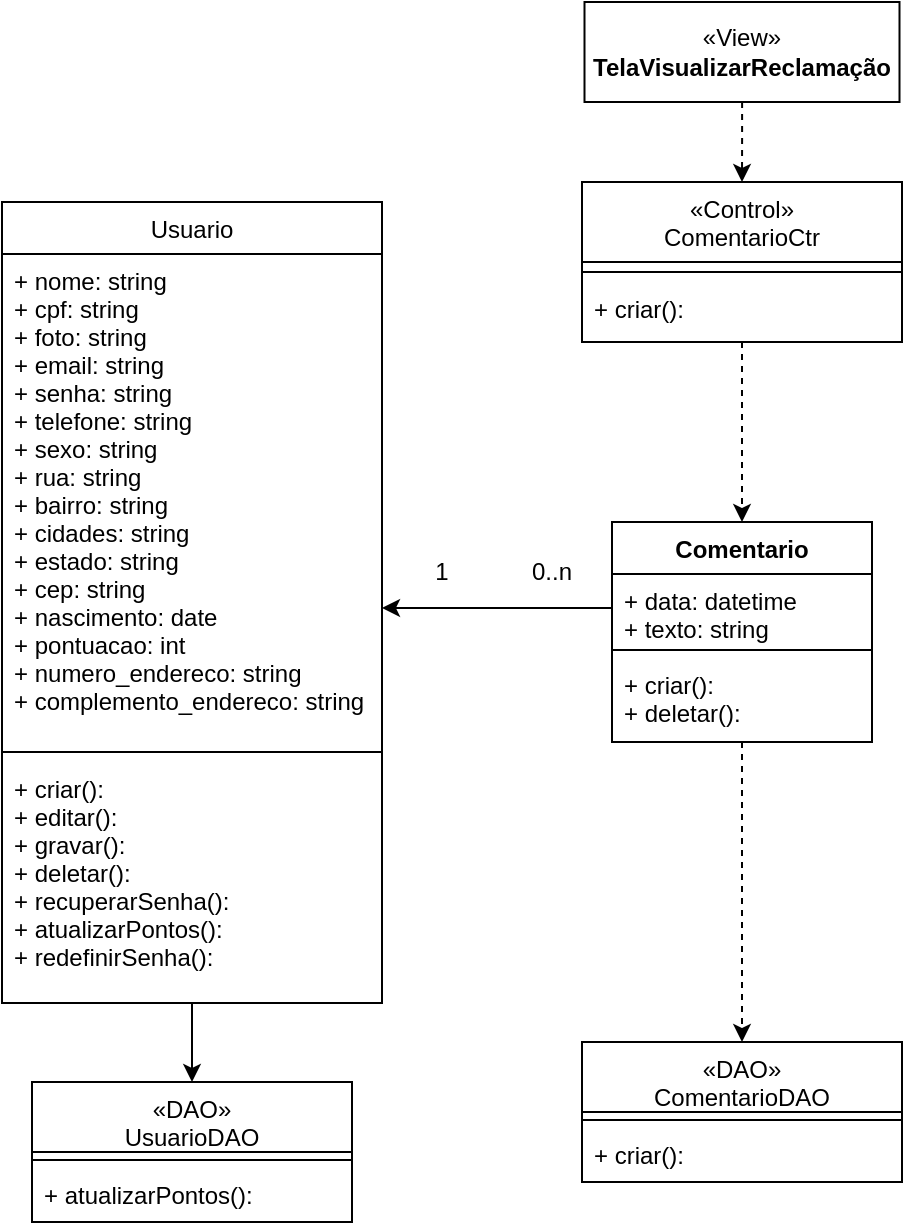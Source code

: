 <mxfile version="24.7.17">
  <diagram name="Página-1" id="D1V4fL8z4820-0BU6d7k">
    <mxGraphModel dx="955" dy="475" grid="1" gridSize="10" guides="1" tooltips="1" connect="1" arrows="1" fold="1" page="1" pageScale="1" pageWidth="827" pageHeight="1169" math="0" shadow="0">
      <root>
        <mxCell id="0" />
        <mxCell id="1" parent="0" />
        <mxCell id="LMex-cNDRAr9as4ZC1uz-26" style="edgeStyle=orthogonalEdgeStyle;rounded=0;orthogonalLoop=1;jettySize=auto;html=1;entryX=0.5;entryY=0;entryDx=0;entryDy=0;dashed=1;" parent="1" source="LMex-cNDRAr9as4ZC1uz-27" target="LMex-cNDRAr9as4ZC1uz-29" edge="1">
          <mxGeometry relative="1" as="geometry">
            <mxPoint x="630" y="155" as="targetPoint" />
          </mxGeometry>
        </mxCell>
        <mxCell id="LMex-cNDRAr9as4ZC1uz-27" value="«View»&lt;br&gt;&lt;b&gt;TelaVisualizarReclamação&lt;br&gt;&lt;/b&gt;" style="html=1;whiteSpace=wrap;" parent="1" vertex="1">
          <mxGeometry x="481.25" y="90" width="157.5" height="50" as="geometry" />
        </mxCell>
        <mxCell id="LMex-cNDRAr9as4ZC1uz-28" style="edgeStyle=orthogonalEdgeStyle;rounded=0;orthogonalLoop=1;jettySize=auto;html=1;dashed=1;entryX=0.5;entryY=0;entryDx=0;entryDy=0;" parent="1" source="LMex-cNDRAr9as4ZC1uz-29" target="LMex-cNDRAr9as4ZC1uz-41" edge="1">
          <mxGeometry relative="1" as="geometry">
            <mxPoint x="560" y="400" as="targetPoint" />
          </mxGeometry>
        </mxCell>
        <mxCell id="LMex-cNDRAr9as4ZC1uz-29" value="«Control»&#xa;ComentarioCtr" style="swimlane;fontStyle=0;align=center;verticalAlign=top;childLayout=stackLayout;horizontal=1;startSize=40;horizontalStack=0;resizeParent=1;resizeLast=0;collapsible=1;marginBottom=0;rounded=0;shadow=0;strokeWidth=1;" parent="1" vertex="1">
          <mxGeometry x="480" y="180" width="160" height="80" as="geometry">
            <mxRectangle x="340" y="380" width="170" height="26" as="alternateBounds" />
          </mxGeometry>
        </mxCell>
        <mxCell id="LMex-cNDRAr9as4ZC1uz-30" value="" style="line;html=1;strokeWidth=1;align=left;verticalAlign=middle;spacingTop=-1;spacingLeft=3;spacingRight=3;rotatable=0;labelPosition=right;points=[];portConstraint=eastwest;" parent="LMex-cNDRAr9as4ZC1uz-29" vertex="1">
          <mxGeometry y="40" width="160" height="10" as="geometry" />
        </mxCell>
        <mxCell id="LMex-cNDRAr9as4ZC1uz-31" value="+ criar():" style="text;align=left;verticalAlign=top;spacingLeft=4;spacingRight=4;overflow=hidden;rotatable=0;points=[[0,0.5],[1,0.5]];portConstraint=eastwest;" parent="LMex-cNDRAr9as4ZC1uz-29" vertex="1">
          <mxGeometry y="50" width="160" height="30" as="geometry" />
        </mxCell>
        <mxCell id="LMex-cNDRAr9as4ZC1uz-32" style="edgeStyle=orthogonalEdgeStyle;rounded=0;orthogonalLoop=1;jettySize=auto;html=1;entryX=0.5;entryY=0;entryDx=0;entryDy=0;dashed=1;exitX=0.5;exitY=1;exitDx=0;exitDy=0;" parent="1" source="LMex-cNDRAr9as4ZC1uz-41" target="LMex-cNDRAr9as4ZC1uz-38" edge="1">
          <mxGeometry relative="1" as="geometry">
            <mxPoint x="507" y="490" as="sourcePoint" />
          </mxGeometry>
        </mxCell>
        <mxCell id="LMex-cNDRAr9as4ZC1uz-33" value="0..n" style="text;html=1;align=center;verticalAlign=middle;whiteSpace=wrap;rounded=0;" parent="1" vertex="1">
          <mxGeometry x="435" y="360" width="60" height="30" as="geometry" />
        </mxCell>
        <mxCell id="LMex-cNDRAr9as4ZC1uz-34" value="1" style="text;html=1;align=center;verticalAlign=middle;whiteSpace=wrap;rounded=0;" parent="1" vertex="1">
          <mxGeometry x="380" y="360" width="60" height="30" as="geometry" />
        </mxCell>
        <mxCell id="LMex-cNDRAr9as4ZC1uz-35" value="«DAO»&#xa;UsuarioDAO&#xa;" style="swimlane;fontStyle=0;align=center;verticalAlign=top;childLayout=stackLayout;horizontal=1;startSize=35;horizontalStack=0;resizeParent=1;resizeLast=0;collapsible=1;marginBottom=0;rounded=0;shadow=0;strokeWidth=1;" parent="1" vertex="1">
          <mxGeometry x="205" y="630" width="160" height="70" as="geometry">
            <mxRectangle x="340" y="380" width="170" height="26" as="alternateBounds" />
          </mxGeometry>
        </mxCell>
        <mxCell id="LMex-cNDRAr9as4ZC1uz-36" value="" style="line;html=1;strokeWidth=1;align=left;verticalAlign=middle;spacingTop=-1;spacingLeft=3;spacingRight=3;rotatable=0;labelPosition=right;points=[];portConstraint=eastwest;" parent="LMex-cNDRAr9as4ZC1uz-35" vertex="1">
          <mxGeometry y="35" width="160" height="8" as="geometry" />
        </mxCell>
        <mxCell id="LMex-cNDRAr9as4ZC1uz-37" value="+ atualizarPontos():" style="text;align=left;verticalAlign=top;spacingLeft=4;spacingRight=4;overflow=hidden;rotatable=0;points=[[0,0.5],[1,0.5]];portConstraint=eastwest;" parent="LMex-cNDRAr9as4ZC1uz-35" vertex="1">
          <mxGeometry y="43" width="160" height="27" as="geometry" />
        </mxCell>
        <mxCell id="LMex-cNDRAr9as4ZC1uz-38" value="«DAO»&#xa;ComentarioDAO&#xa;" style="swimlane;fontStyle=0;align=center;verticalAlign=top;childLayout=stackLayout;horizontal=1;startSize=35;horizontalStack=0;resizeParent=1;resizeLast=0;collapsible=1;marginBottom=0;rounded=0;shadow=0;strokeWidth=1;" parent="1" vertex="1">
          <mxGeometry x="480" y="610" width="160" height="70" as="geometry">
            <mxRectangle x="340" y="380" width="170" height="26" as="alternateBounds" />
          </mxGeometry>
        </mxCell>
        <mxCell id="LMex-cNDRAr9as4ZC1uz-39" value="" style="line;html=1;strokeWidth=1;align=left;verticalAlign=middle;spacingTop=-1;spacingLeft=3;spacingRight=3;rotatable=0;labelPosition=right;points=[];portConstraint=eastwest;" parent="LMex-cNDRAr9as4ZC1uz-38" vertex="1">
          <mxGeometry y="35" width="160" height="8" as="geometry" />
        </mxCell>
        <mxCell id="LMex-cNDRAr9as4ZC1uz-40" value="+ criar():&#xa;" style="text;align=left;verticalAlign=top;spacingLeft=4;spacingRight=4;overflow=hidden;rotatable=0;points=[[0,0.5],[1,0.5]];portConstraint=eastwest;" parent="LMex-cNDRAr9as4ZC1uz-38" vertex="1">
          <mxGeometry y="43" width="160" height="27" as="geometry" />
        </mxCell>
        <mxCell id="LMex-cNDRAr9as4ZC1uz-41" value="Comentario" style="swimlane;fontStyle=1;align=center;verticalAlign=top;childLayout=stackLayout;horizontal=1;startSize=26;horizontalStack=0;resizeParent=1;resizeParentMax=0;resizeLast=0;collapsible=1;marginBottom=0;whiteSpace=wrap;html=1;" parent="1" vertex="1">
          <mxGeometry x="495" y="350" width="130" height="110" as="geometry" />
        </mxCell>
        <mxCell id="LMex-cNDRAr9as4ZC1uz-42" value="+ data: datetime&lt;br&gt;+ texto: string" style="text;strokeColor=none;fillColor=none;align=left;verticalAlign=top;spacingLeft=4;spacingRight=4;overflow=hidden;rotatable=0;points=[[0,0.5],[1,0.5]];portConstraint=eastwest;whiteSpace=wrap;html=1;" parent="LMex-cNDRAr9as4ZC1uz-41" vertex="1">
          <mxGeometry y="26" width="130" height="34" as="geometry" />
        </mxCell>
        <mxCell id="LMex-cNDRAr9as4ZC1uz-43" value="" style="line;strokeWidth=1;fillColor=none;align=left;verticalAlign=middle;spacingTop=-1;spacingLeft=3;spacingRight=3;rotatable=0;labelPosition=right;points=[];portConstraint=eastwest;strokeColor=inherit;" parent="LMex-cNDRAr9as4ZC1uz-41" vertex="1">
          <mxGeometry y="60" width="130" height="8" as="geometry" />
        </mxCell>
        <mxCell id="LMex-cNDRAr9as4ZC1uz-44" value="+ criar():&#xa;+ deletar(): " style="text;align=left;verticalAlign=top;spacingLeft=4;spacingRight=4;overflow=hidden;rotatable=0;points=[[0,0.5],[1,0.5]];portConstraint=eastwest;" parent="LMex-cNDRAr9as4ZC1uz-41" vertex="1">
          <mxGeometry y="68" width="130" height="42" as="geometry" />
        </mxCell>
        <mxCell id="LMex-cNDRAr9as4ZC1uz-45" style="edgeStyle=orthogonalEdgeStyle;rounded=0;orthogonalLoop=1;jettySize=auto;html=1;exitX=0.5;exitY=1;exitDx=0;exitDy=0;entryX=0.5;entryY=0;entryDx=0;entryDy=0;" parent="1" source="LMex-cNDRAr9as4ZC1uz-46" target="LMex-cNDRAr9as4ZC1uz-35" edge="1">
          <mxGeometry relative="1" as="geometry" />
        </mxCell>
        <mxCell id="LMex-cNDRAr9as4ZC1uz-46" value="Usuario" style="swimlane;fontStyle=0;align=center;verticalAlign=top;childLayout=stackLayout;horizontal=1;startSize=26;horizontalStack=0;resizeParent=1;resizeLast=0;collapsible=1;marginBottom=0;rounded=0;shadow=0;strokeWidth=1;" parent="1" vertex="1">
          <mxGeometry x="190" y="190" width="190" height="400.5" as="geometry">
            <mxRectangle x="340" y="380" width="170" height="26" as="alternateBounds" />
          </mxGeometry>
        </mxCell>
        <mxCell id="LMex-cNDRAr9as4ZC1uz-47" value="+ nome: string&#xa;+ cpf: string&#xa;+ foto: string&#xa;+ email: string&#xa;+ senha: string&#xa;+ telefone: string&#xa;+ sexo: string&#xa;+ rua: string&#xa;+ bairro: string&#xa;+ cidades: string&#xa;+ estado: string&#xa;+ cep: string&#xa;+ nascimento: date&#xa;+ pontuacao: int&#xa;+ numero_endereco: string&#xa;+ complemento_endereco: string" style="text;align=left;verticalAlign=top;spacingLeft=4;spacingRight=4;overflow=hidden;rotatable=0;points=[[0,0.5],[1,0.5]];portConstraint=eastwest;" parent="LMex-cNDRAr9as4ZC1uz-46" vertex="1">
          <mxGeometry y="26" width="190" height="244" as="geometry" />
        </mxCell>
        <mxCell id="LMex-cNDRAr9as4ZC1uz-48" value="" style="line;html=1;strokeWidth=1;align=left;verticalAlign=middle;spacingTop=-1;spacingLeft=3;spacingRight=3;rotatable=0;labelPosition=right;points=[];portConstraint=eastwest;" parent="LMex-cNDRAr9as4ZC1uz-46" vertex="1">
          <mxGeometry y="270" width="190" height="10" as="geometry" />
        </mxCell>
        <mxCell id="LMex-cNDRAr9as4ZC1uz-49" value="+ criar():&#xa;+ editar(): &#xa;+ gravar():&#xa;+ deletar(): &#xa;+ recuperarSenha():&#xa;+ atualizarPontos():&#xa;+ redefinirSenha():" style="text;align=left;verticalAlign=top;spacingLeft=4;spacingRight=4;overflow=hidden;rotatable=0;points=[[0,0.5],[1,0.5]];portConstraint=eastwest;" parent="LMex-cNDRAr9as4ZC1uz-46" vertex="1">
          <mxGeometry y="280" width="190" height="110" as="geometry" />
        </mxCell>
        <mxCell id="LMex-cNDRAr9as4ZC1uz-50" style="edgeStyle=orthogonalEdgeStyle;rounded=0;orthogonalLoop=1;jettySize=auto;html=1;exitX=0;exitY=0.5;exitDx=0;exitDy=0;" parent="1" source="LMex-cNDRAr9as4ZC1uz-42" edge="1">
          <mxGeometry relative="1" as="geometry">
            <mxPoint x="380" y="393" as="targetPoint" />
            <Array as="points">
              <mxPoint x="380" y="393" />
            </Array>
          </mxGeometry>
        </mxCell>
      </root>
    </mxGraphModel>
  </diagram>
</mxfile>
